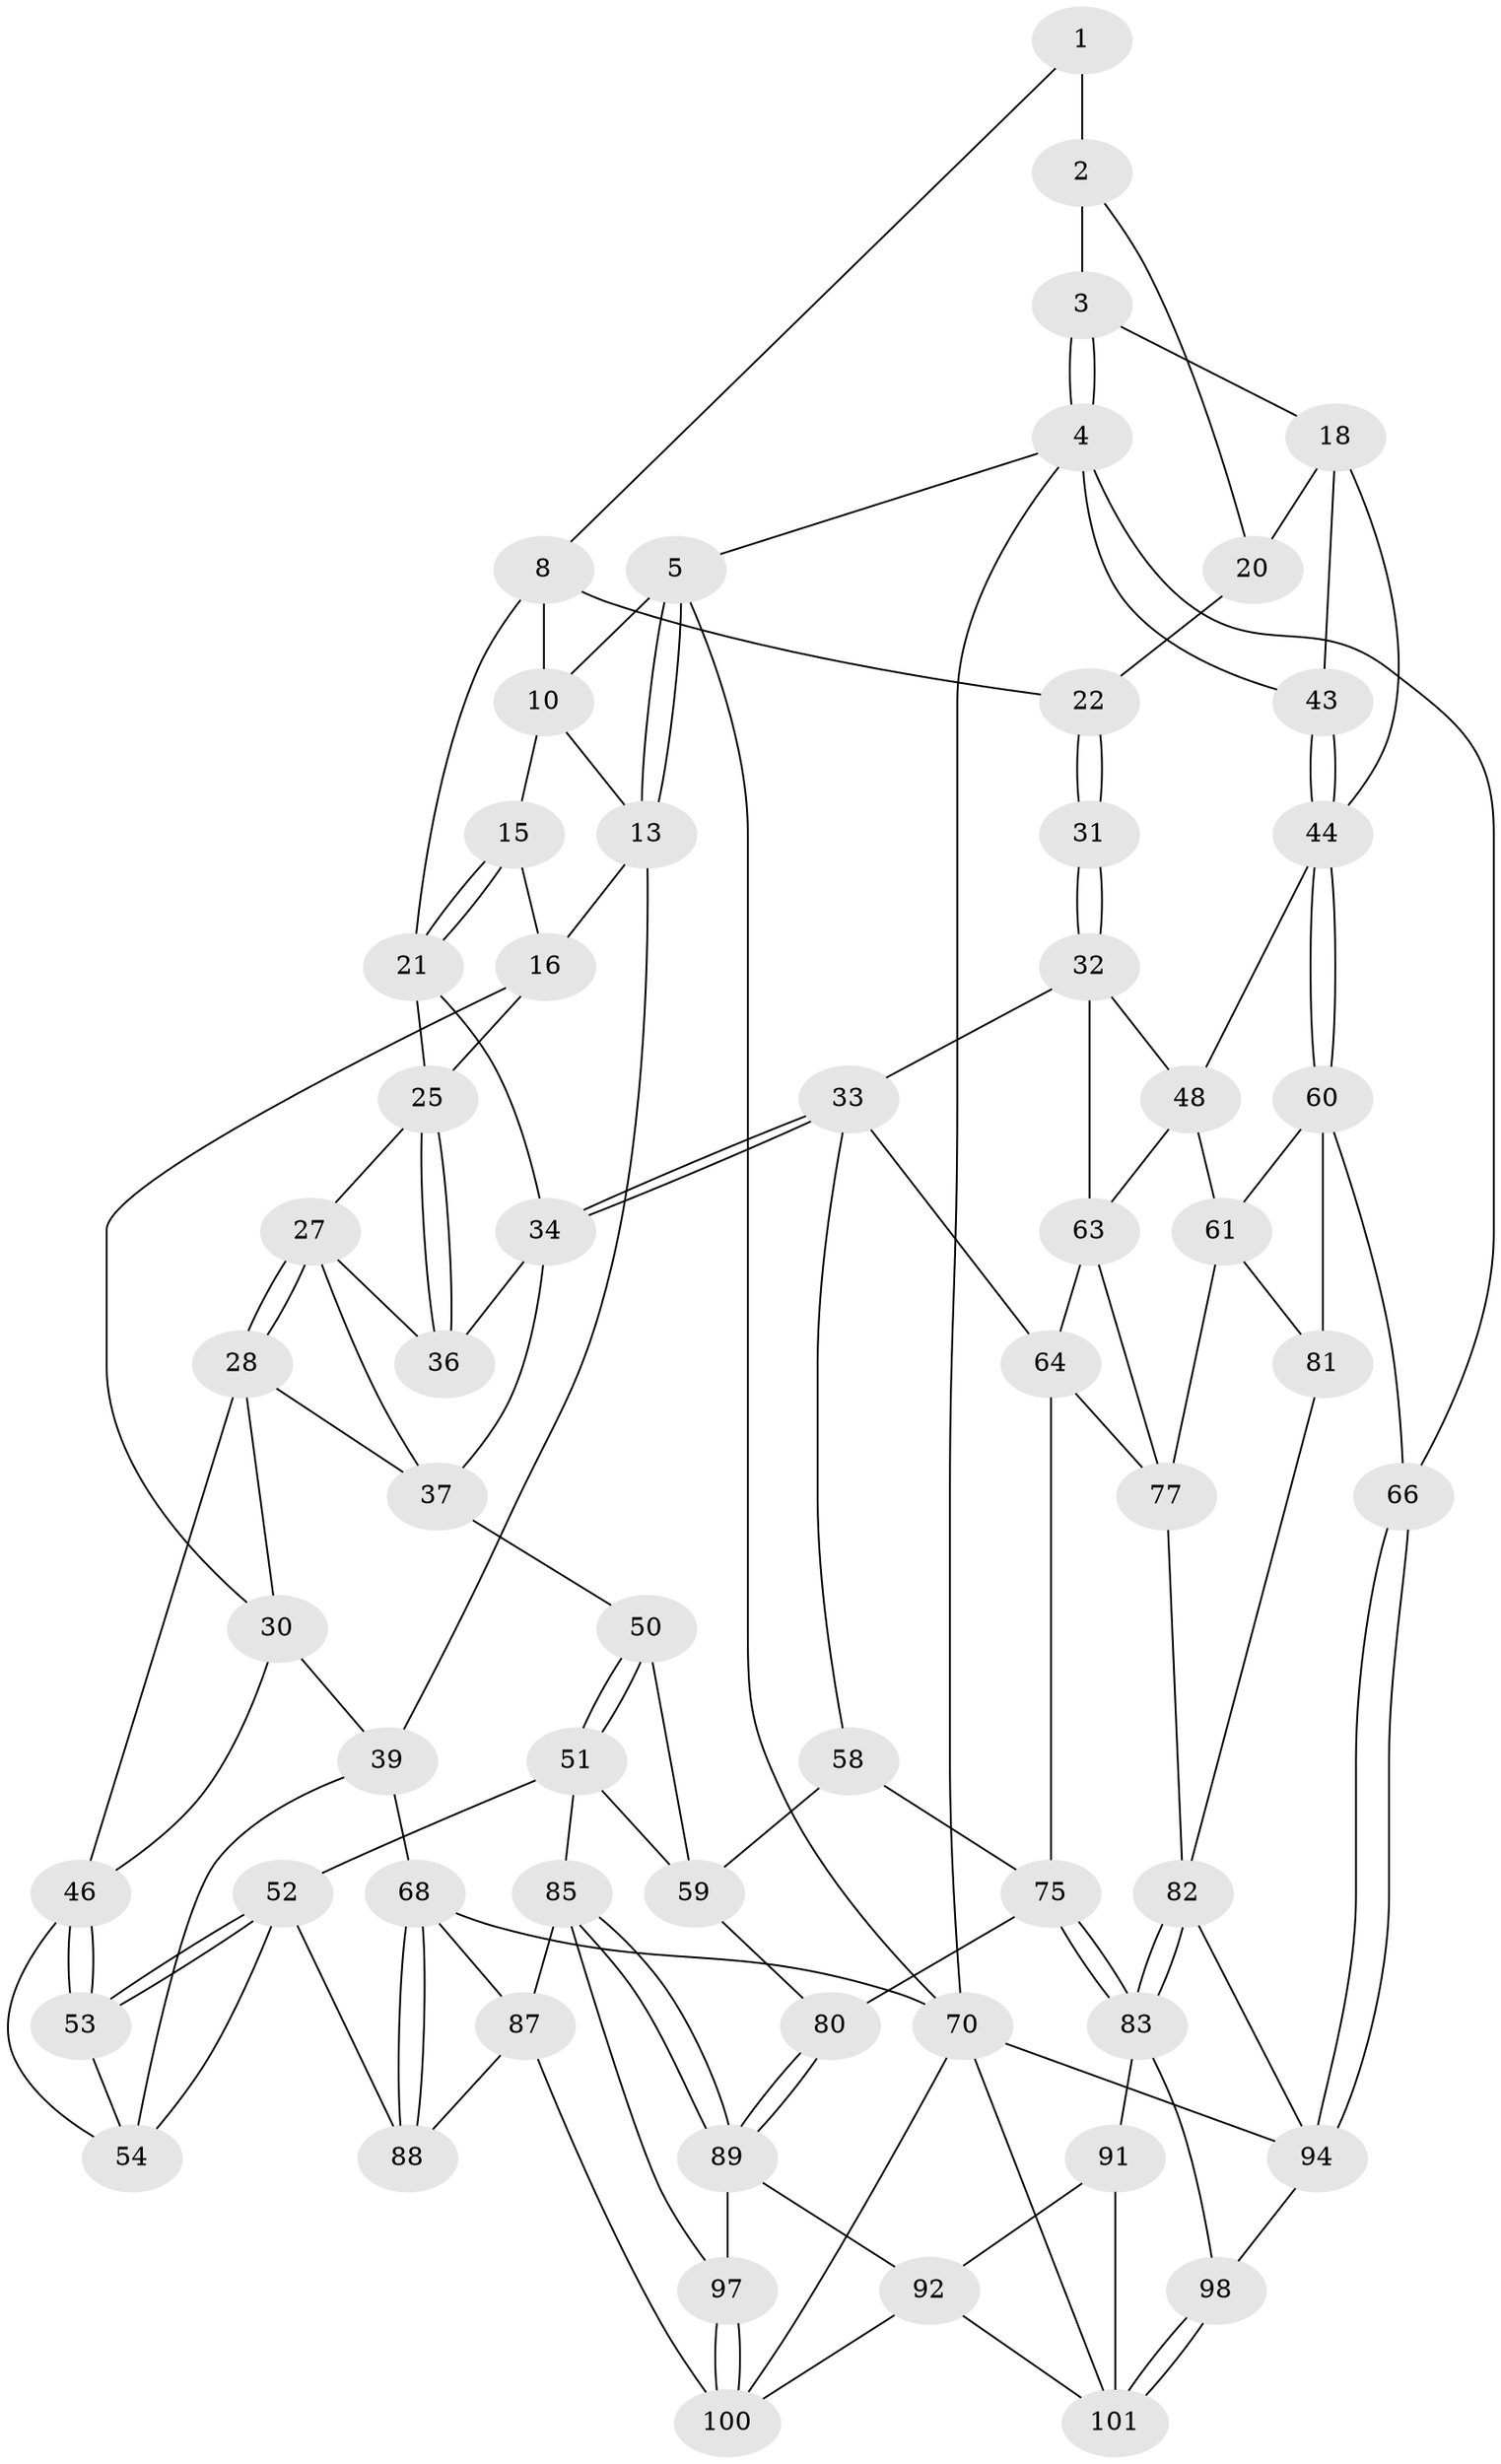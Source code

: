 // original degree distribution, {3: 0.019230769230769232, 4: 0.2403846153846154, 6: 0.22115384615384615, 5: 0.5192307692307693}
// Generated by graph-tools (version 1.1) at 2025/11/02/27/25 16:11:57]
// undirected, 60 vertices, 132 edges
graph export_dot {
graph [start="1"]
  node [color=gray90,style=filled];
  1 [pos="+0.6029690144336923+0",super="+7"];
  2 [pos="+0.7658004197612922+0",super="+12"];
  3 [pos="+1+0"];
  4 [pos="+1+0",super="+42"];
  5 [pos="+0+0",super="+6"];
  8 [pos="+0.5000709645014316+0.16629967466704362",super="+9"];
  10 [pos="+0.35621775667686656+0.013352815720926788",super="+11"];
  13 [pos="+0+0",super="+14"];
  15 [pos="+0.3356521807765121+0.17906173487764876"];
  16 [pos="+0.29385146204104456+0.20824889268814503",super="+17"];
  18 [pos="+0.8631075697622864+0.2352986214570053",super="+19"];
  20 [pos="+0.7869470342790689+0.23266001741086625"];
  21 [pos="+0.4651093285326025+0.20151126802440195",super="+24"];
  22 [pos="+0.6763169325166348+0.27904139379223447",super="+23"];
  25 [pos="+0.3540383342074624+0.2719073552262691",super="+26"];
  27 [pos="+0.2960113228823319+0.2868177050499645",super="+35"];
  28 [pos="+0.2181110099223063+0.35189068902097637",super="+29"];
  30 [pos="+0.14563339148445031+0.24439818490208703",super="+40"];
  31 [pos="+0.5485938669771679+0.37977152691581473"];
  32 [pos="+0.5451544553832722+0.3845724364001891",super="+49"];
  33 [pos="+0.5226365574241242+0.3954688777572315",super="+57"];
  34 [pos="+0.4658089437166583+0.35996628112945045",super="+38"];
  36 [pos="+0.35334779642491976+0.2903952645071299"];
  37 [pos="+0.27071563591021824+0.3676785467096732",super="+41"];
  39 [pos="+0+0.20946653662182577",super="+56"];
  43 [pos="+0.8926092652085618+0.24306163550304227"];
  44 [pos="+0.9840964408340614+0.4743339648956673",super="+45"];
  46 [pos="+0.19204813472338186+0.39035989657985193",super="+47"];
  48 [pos="+0.7675797846620864+0.3814578817079898",super="+62"];
  50 [pos="+0.33307478358075887+0.515257807449846"];
  51 [pos="+0.2361892608277021+0.5804244617708395",super="+73"];
  52 [pos="+0.2326744206694055+0.5802478529183058",super="+71"];
  53 [pos="+0.19825502395346245+0.5145653759123127"];
  54 [pos="+0.07226595736636998+0.46166341067150485",super="+55"];
  58 [pos="+0.4679898852797285+0.5395880167546766"];
  59 [pos="+0.4303738055356176+0.542171463538755",super="+72"];
  60 [pos="+1+0.508264293160767",super="+67"];
  61 [pos="+0.9576693912572242+0.5197038219480091",super="+79"];
  63 [pos="+0.6747642428643945+0.516702365871262",super="+65"];
  64 [pos="+0.6336005665096751+0.5467965830457853",super="+74"];
  66 [pos="+1+0.5611804739703864"];
  68 [pos="+0+0.6731098658915264",super="+69"];
  70 [pos="+0+1",super="+96"];
  75 [pos="+0.5908590332283981+0.7106002649557712",super="+76"];
  77 [pos="+0.8069696548454762+0.5960364467955827",super="+78"];
  80 [pos="+0.42893628047540355+0.7189217433446169"];
  81 [pos="+0.8566246256536422+0.6757201369540166"];
  82 [pos="+0.6985241334254527+0.7431093248382017",super="+84"];
  83 [pos="+0.6330334082702909+0.7761493842419056",super="+90"];
  85 [pos="+0.2967468422339472+0.7345322008289663",super="+86"];
  87 [pos="+0.11407165608039986+0.7240288558821273",super="+99"];
  88 [pos="+0.1123321402705251+0.7191098356020508"];
  89 [pos="+0.3962799824185943+0.7766636258840869",super="+93"];
  91 [pos="+0.5328763205990784+0.8973524021103008"];
  92 [pos="+0.41659034720366866+0.8868303502832989",super="+102"];
  94 [pos="+1+0.6818863533444508",super="+95"];
  97 [pos="+0.27835511637911237+0.8925115880339474"];
  98 [pos="+0.8396085142667445+0.9861456482514066"];
  100 [pos="+0.18297681532010948+0.974442016674372",super="+103"];
  101 [pos="+0.9099565893993302+1",super="+104"];
  1 -- 2 [weight=2];
  1 -- 8;
  2 -- 3;
  2 -- 20;
  3 -- 4;
  3 -- 4;
  3 -- 18;
  4 -- 5;
  4 -- 70;
  4 -- 66;
  4 -- 43;
  5 -- 13;
  5 -- 13;
  5 -- 70;
  5 -- 10;
  8 -- 22;
  8 -- 10;
  8 -- 21;
  10 -- 15;
  10 -- 13;
  13 -- 39;
  13 -- 16;
  15 -- 16;
  15 -- 21;
  15 -- 21;
  16 -- 30;
  16 -- 25;
  18 -- 43;
  18 -- 20;
  18 -- 44;
  20 -- 22;
  21 -- 25;
  21 -- 34;
  22 -- 31 [weight=2];
  22 -- 31;
  25 -- 36;
  25 -- 36;
  25 -- 27;
  27 -- 28;
  27 -- 28;
  27 -- 36;
  27 -- 37;
  28 -- 37;
  28 -- 46;
  28 -- 30;
  30 -- 39;
  30 -- 46;
  31 -- 32;
  31 -- 32;
  32 -- 33;
  32 -- 48;
  32 -- 63;
  33 -- 34;
  33 -- 34;
  33 -- 64;
  33 -- 58;
  34 -- 36;
  34 -- 37;
  37 -- 50;
  39 -- 68;
  39 -- 54;
  43 -- 44;
  43 -- 44;
  44 -- 60;
  44 -- 60;
  44 -- 48;
  46 -- 53;
  46 -- 53;
  46 -- 54;
  48 -- 61;
  48 -- 63;
  50 -- 51;
  50 -- 51;
  50 -- 59;
  51 -- 52;
  51 -- 59;
  51 -- 85;
  52 -- 53;
  52 -- 53;
  52 -- 88;
  52 -- 54;
  53 -- 54;
  58 -- 59;
  58 -- 75;
  59 -- 80;
  60 -- 61;
  60 -- 81;
  60 -- 66;
  61 -- 81;
  61 -- 77;
  63 -- 64;
  63 -- 77;
  64 -- 75;
  64 -- 77;
  66 -- 94;
  66 -- 94;
  68 -- 88;
  68 -- 88;
  68 -- 70;
  68 -- 87;
  70 -- 101;
  70 -- 94;
  70 -- 100;
  75 -- 83;
  75 -- 83;
  75 -- 80;
  77 -- 82;
  80 -- 89;
  80 -- 89;
  81 -- 82;
  82 -- 83;
  82 -- 83;
  82 -- 94;
  83 -- 91;
  83 -- 98;
  85 -- 89;
  85 -- 89;
  85 -- 97;
  85 -- 87;
  87 -- 88;
  87 -- 100;
  89 -- 92;
  89 -- 97;
  91 -- 92;
  91 -- 101;
  92 -- 100;
  92 -- 101;
  94 -- 98;
  97 -- 100;
  97 -- 100;
  98 -- 101;
  98 -- 101;
}
